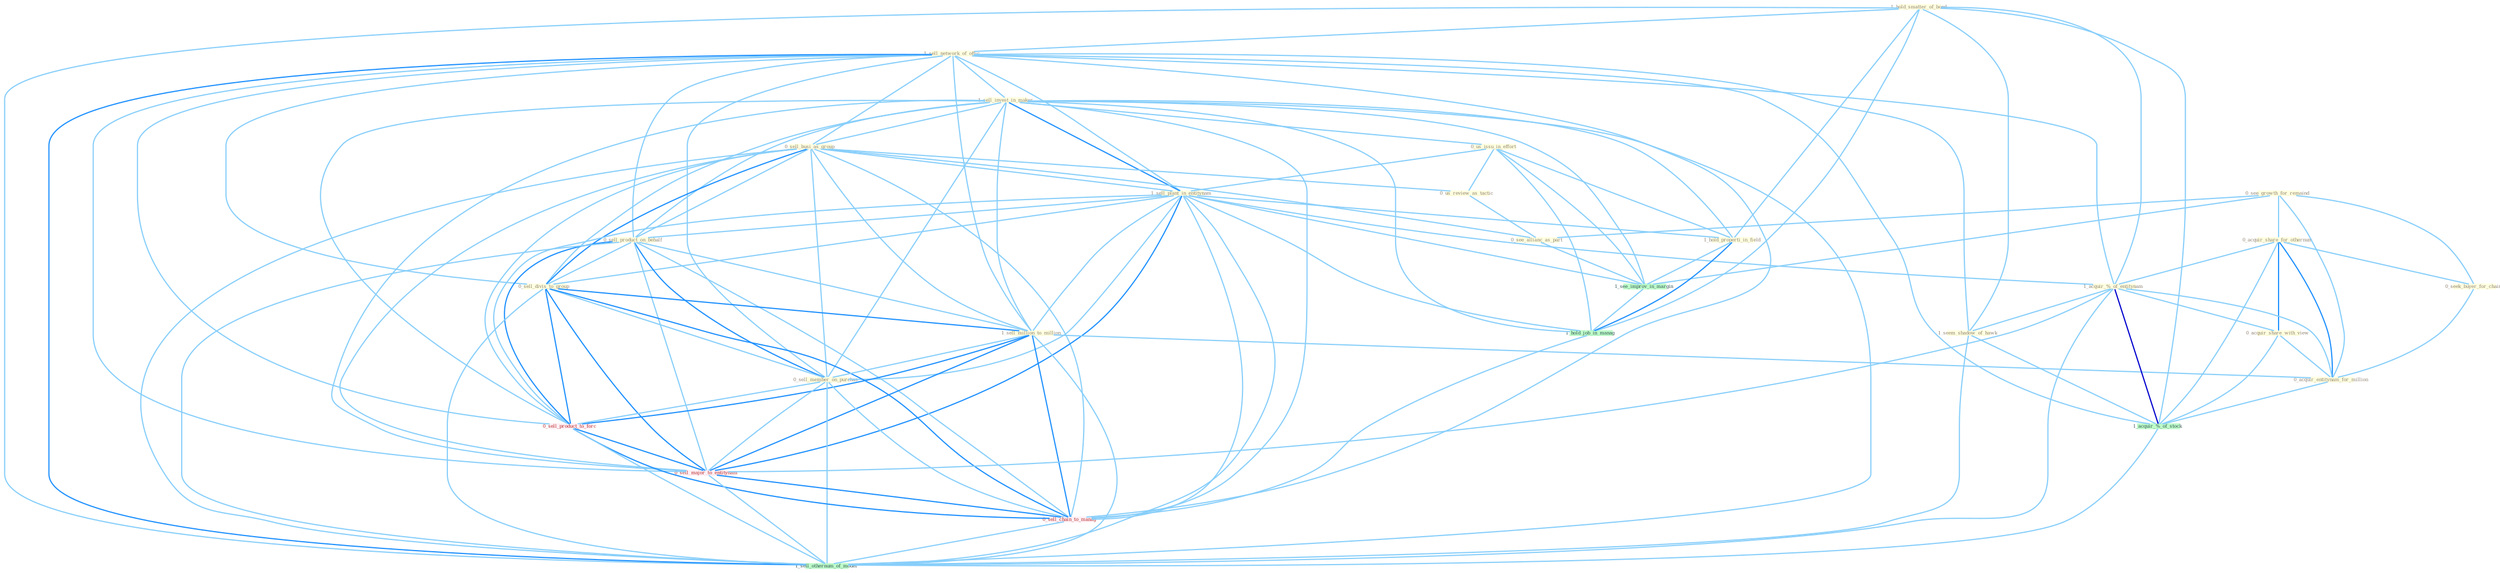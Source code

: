Graph G{ 
    node
    [shape=polygon,style=filled,width=.5,height=.06,color="#BDFCC9",fixedsize=true,fontsize=4,
    fontcolor="#2f4f4f"];
    {node
    [color="#ffffe0", fontcolor="#8b7d6b"] "0_see_growth_for_remaind " "0_acquir_share_for_othernum " "1_hold_smatter_of_bond " "1_sell_network_of_offic " "1_sell_invest_in_maker " "0_sell_busi_as_group " "0_us_issu_in_effort " "1_sell_plant_in_entitynam " "0_sell_product_on_behalf " "0_us_review_as_tactic " "0_sell_divis_to_group " "1_sell_million_to_million " "0_sell_member_on_purchas " "1_hold_properti_in_field " "0_seek_buyer_for_chain " "1_acquir_%_of_entitynam " "0_see_allianc_as_part " "1_seem_shadow_of_hawk " "0_acquir_share_with_view " "0_acquir_entitynam_for_million "}
{node [color="#fff0f5", fontcolor="#b22222"] "0_sell_product_to_forc " "0_sell_major_to_entitynam " "0_sell_chain_to_manag "}
edge [color="#B0E2FF"];

	"0_see_growth_for_remaind " -- "0_acquir_share_for_othernum " [w="1", color="#87cefa" ];
	"0_see_growth_for_remaind " -- "0_seek_buyer_for_chain " [w="1", color="#87cefa" ];
	"0_see_growth_for_remaind " -- "0_see_allianc_as_part " [w="1", color="#87cefa" ];
	"0_see_growth_for_remaind " -- "0_acquir_entitynam_for_million " [w="1", color="#87cefa" ];
	"0_see_growth_for_remaind " -- "1_see_improv_in_margin " [w="1", color="#87cefa" ];
	"0_acquir_share_for_othernum " -- "0_seek_buyer_for_chain " [w="1", color="#87cefa" ];
	"0_acquir_share_for_othernum " -- "1_acquir_%_of_entitynam " [w="1", color="#87cefa" ];
	"0_acquir_share_for_othernum " -- "0_acquir_share_with_view " [w="2", color="#1e90ff" , len=0.8];
	"0_acquir_share_for_othernum " -- "0_acquir_entitynam_for_million " [w="2", color="#1e90ff" , len=0.8];
	"0_acquir_share_for_othernum " -- "1_acquir_%_of_stock " [w="1", color="#87cefa" ];
	"1_hold_smatter_of_bond " -- "1_sell_network_of_offic " [w="1", color="#87cefa" ];
	"1_hold_smatter_of_bond " -- "1_hold_properti_in_field " [w="1", color="#87cefa" ];
	"1_hold_smatter_of_bond " -- "1_acquir_%_of_entitynam " [w="1", color="#87cefa" ];
	"1_hold_smatter_of_bond " -- "1_seem_shadow_of_hawk " [w="1", color="#87cefa" ];
	"1_hold_smatter_of_bond " -- "1_acquir_%_of_stock " [w="1", color="#87cefa" ];
	"1_hold_smatter_of_bond " -- "1_hold_job_in_manag " [w="1", color="#87cefa" ];
	"1_hold_smatter_of_bond " -- "1_sell_othernum_of_model " [w="1", color="#87cefa" ];
	"1_sell_network_of_offic " -- "1_sell_invest_in_maker " [w="1", color="#87cefa" ];
	"1_sell_network_of_offic " -- "0_sell_busi_as_group " [w="1", color="#87cefa" ];
	"1_sell_network_of_offic " -- "1_sell_plant_in_entitynam " [w="1", color="#87cefa" ];
	"1_sell_network_of_offic " -- "0_sell_product_on_behalf " [w="1", color="#87cefa" ];
	"1_sell_network_of_offic " -- "0_sell_divis_to_group " [w="1", color="#87cefa" ];
	"1_sell_network_of_offic " -- "1_sell_million_to_million " [w="1", color="#87cefa" ];
	"1_sell_network_of_offic " -- "0_sell_member_on_purchas " [w="1", color="#87cefa" ];
	"1_sell_network_of_offic " -- "1_acquir_%_of_entitynam " [w="1", color="#87cefa" ];
	"1_sell_network_of_offic " -- "1_seem_shadow_of_hawk " [w="1", color="#87cefa" ];
	"1_sell_network_of_offic " -- "1_acquir_%_of_stock " [w="1", color="#87cefa" ];
	"1_sell_network_of_offic " -- "0_sell_product_to_forc " [w="1", color="#87cefa" ];
	"1_sell_network_of_offic " -- "0_sell_major_to_entitynam " [w="1", color="#87cefa" ];
	"1_sell_network_of_offic " -- "0_sell_chain_to_manag " [w="1", color="#87cefa" ];
	"1_sell_network_of_offic " -- "1_sell_othernum_of_model " [w="2", color="#1e90ff" , len=0.8];
	"1_sell_invest_in_maker " -- "0_sell_busi_as_group " [w="1", color="#87cefa" ];
	"1_sell_invest_in_maker " -- "0_us_issu_in_effort " [w="1", color="#87cefa" ];
	"1_sell_invest_in_maker " -- "1_sell_plant_in_entitynam " [w="2", color="#1e90ff" , len=0.8];
	"1_sell_invest_in_maker " -- "0_sell_product_on_behalf " [w="1", color="#87cefa" ];
	"1_sell_invest_in_maker " -- "0_sell_divis_to_group " [w="1", color="#87cefa" ];
	"1_sell_invest_in_maker " -- "1_sell_million_to_million " [w="1", color="#87cefa" ];
	"1_sell_invest_in_maker " -- "0_sell_member_on_purchas " [w="1", color="#87cefa" ];
	"1_sell_invest_in_maker " -- "1_hold_properti_in_field " [w="1", color="#87cefa" ];
	"1_sell_invest_in_maker " -- "1_see_improv_in_margin " [w="1", color="#87cefa" ];
	"1_sell_invest_in_maker " -- "1_hold_job_in_manag " [w="1", color="#87cefa" ];
	"1_sell_invest_in_maker " -- "0_sell_product_to_forc " [w="1", color="#87cefa" ];
	"1_sell_invest_in_maker " -- "0_sell_major_to_entitynam " [w="1", color="#87cefa" ];
	"1_sell_invest_in_maker " -- "0_sell_chain_to_manag " [w="1", color="#87cefa" ];
	"1_sell_invest_in_maker " -- "1_sell_othernum_of_model " [w="1", color="#87cefa" ];
	"0_sell_busi_as_group " -- "1_sell_plant_in_entitynam " [w="1", color="#87cefa" ];
	"0_sell_busi_as_group " -- "0_sell_product_on_behalf " [w="1", color="#87cefa" ];
	"0_sell_busi_as_group " -- "0_us_review_as_tactic " [w="1", color="#87cefa" ];
	"0_sell_busi_as_group " -- "0_sell_divis_to_group " [w="2", color="#1e90ff" , len=0.8];
	"0_sell_busi_as_group " -- "1_sell_million_to_million " [w="1", color="#87cefa" ];
	"0_sell_busi_as_group " -- "0_sell_member_on_purchas " [w="1", color="#87cefa" ];
	"0_sell_busi_as_group " -- "0_see_allianc_as_part " [w="1", color="#87cefa" ];
	"0_sell_busi_as_group " -- "0_sell_product_to_forc " [w="1", color="#87cefa" ];
	"0_sell_busi_as_group " -- "0_sell_major_to_entitynam " [w="1", color="#87cefa" ];
	"0_sell_busi_as_group " -- "0_sell_chain_to_manag " [w="1", color="#87cefa" ];
	"0_sell_busi_as_group " -- "1_sell_othernum_of_model " [w="1", color="#87cefa" ];
	"0_us_issu_in_effort " -- "1_sell_plant_in_entitynam " [w="1", color="#87cefa" ];
	"0_us_issu_in_effort " -- "0_us_review_as_tactic " [w="1", color="#87cefa" ];
	"0_us_issu_in_effort " -- "1_hold_properti_in_field " [w="1", color="#87cefa" ];
	"0_us_issu_in_effort " -- "1_see_improv_in_margin " [w="1", color="#87cefa" ];
	"0_us_issu_in_effort " -- "1_hold_job_in_manag " [w="1", color="#87cefa" ];
	"1_sell_plant_in_entitynam " -- "0_sell_product_on_behalf " [w="1", color="#87cefa" ];
	"1_sell_plant_in_entitynam " -- "0_sell_divis_to_group " [w="1", color="#87cefa" ];
	"1_sell_plant_in_entitynam " -- "1_sell_million_to_million " [w="1", color="#87cefa" ];
	"1_sell_plant_in_entitynam " -- "0_sell_member_on_purchas " [w="1", color="#87cefa" ];
	"1_sell_plant_in_entitynam " -- "1_hold_properti_in_field " [w="1", color="#87cefa" ];
	"1_sell_plant_in_entitynam " -- "1_acquir_%_of_entitynam " [w="1", color="#87cefa" ];
	"1_sell_plant_in_entitynam " -- "1_see_improv_in_margin " [w="1", color="#87cefa" ];
	"1_sell_plant_in_entitynam " -- "1_hold_job_in_manag " [w="1", color="#87cefa" ];
	"1_sell_plant_in_entitynam " -- "0_sell_product_to_forc " [w="1", color="#87cefa" ];
	"1_sell_plant_in_entitynam " -- "0_sell_major_to_entitynam " [w="2", color="#1e90ff" , len=0.8];
	"1_sell_plant_in_entitynam " -- "0_sell_chain_to_manag " [w="1", color="#87cefa" ];
	"1_sell_plant_in_entitynam " -- "1_sell_othernum_of_model " [w="1", color="#87cefa" ];
	"0_sell_product_on_behalf " -- "0_sell_divis_to_group " [w="1", color="#87cefa" ];
	"0_sell_product_on_behalf " -- "1_sell_million_to_million " [w="1", color="#87cefa" ];
	"0_sell_product_on_behalf " -- "0_sell_member_on_purchas " [w="2", color="#1e90ff" , len=0.8];
	"0_sell_product_on_behalf " -- "0_sell_product_to_forc " [w="2", color="#1e90ff" , len=0.8];
	"0_sell_product_on_behalf " -- "0_sell_major_to_entitynam " [w="1", color="#87cefa" ];
	"0_sell_product_on_behalf " -- "0_sell_chain_to_manag " [w="1", color="#87cefa" ];
	"0_sell_product_on_behalf " -- "1_sell_othernum_of_model " [w="1", color="#87cefa" ];
	"0_us_review_as_tactic " -- "0_see_allianc_as_part " [w="1", color="#87cefa" ];
	"0_sell_divis_to_group " -- "1_sell_million_to_million " [w="2", color="#1e90ff" , len=0.8];
	"0_sell_divis_to_group " -- "0_sell_member_on_purchas " [w="1", color="#87cefa" ];
	"0_sell_divis_to_group " -- "0_sell_product_to_forc " [w="2", color="#1e90ff" , len=0.8];
	"0_sell_divis_to_group " -- "0_sell_major_to_entitynam " [w="2", color="#1e90ff" , len=0.8];
	"0_sell_divis_to_group " -- "0_sell_chain_to_manag " [w="2", color="#1e90ff" , len=0.8];
	"0_sell_divis_to_group " -- "1_sell_othernum_of_model " [w="1", color="#87cefa" ];
	"1_sell_million_to_million " -- "0_sell_member_on_purchas " [w="1", color="#87cefa" ];
	"1_sell_million_to_million " -- "0_acquir_entitynam_for_million " [w="1", color="#87cefa" ];
	"1_sell_million_to_million " -- "0_sell_product_to_forc " [w="2", color="#1e90ff" , len=0.8];
	"1_sell_million_to_million " -- "0_sell_major_to_entitynam " [w="2", color="#1e90ff" , len=0.8];
	"1_sell_million_to_million " -- "0_sell_chain_to_manag " [w="2", color="#1e90ff" , len=0.8];
	"1_sell_million_to_million " -- "1_sell_othernum_of_model " [w="1", color="#87cefa" ];
	"0_sell_member_on_purchas " -- "0_sell_product_to_forc " [w="1", color="#87cefa" ];
	"0_sell_member_on_purchas " -- "0_sell_major_to_entitynam " [w="1", color="#87cefa" ];
	"0_sell_member_on_purchas " -- "0_sell_chain_to_manag " [w="1", color="#87cefa" ];
	"0_sell_member_on_purchas " -- "1_sell_othernum_of_model " [w="1", color="#87cefa" ];
	"1_hold_properti_in_field " -- "1_see_improv_in_margin " [w="1", color="#87cefa" ];
	"1_hold_properti_in_field " -- "1_hold_job_in_manag " [w="2", color="#1e90ff" , len=0.8];
	"0_seek_buyer_for_chain " -- "0_acquir_entitynam_for_million " [w="1", color="#87cefa" ];
	"1_acquir_%_of_entitynam " -- "1_seem_shadow_of_hawk " [w="1", color="#87cefa" ];
	"1_acquir_%_of_entitynam " -- "0_acquir_share_with_view " [w="1", color="#87cefa" ];
	"1_acquir_%_of_entitynam " -- "0_acquir_entitynam_for_million " [w="1", color="#87cefa" ];
	"1_acquir_%_of_entitynam " -- "1_acquir_%_of_stock " [w="3", color="#0000cd" , len=0.6];
	"1_acquir_%_of_entitynam " -- "0_sell_major_to_entitynam " [w="1", color="#87cefa" ];
	"1_acquir_%_of_entitynam " -- "1_sell_othernum_of_model " [w="1", color="#87cefa" ];
	"0_see_allianc_as_part " -- "1_see_improv_in_margin " [w="1", color="#87cefa" ];
	"1_seem_shadow_of_hawk " -- "1_acquir_%_of_stock " [w="1", color="#87cefa" ];
	"1_seem_shadow_of_hawk " -- "1_sell_othernum_of_model " [w="1", color="#87cefa" ];
	"0_acquir_share_with_view " -- "0_acquir_entitynam_for_million " [w="1", color="#87cefa" ];
	"0_acquir_share_with_view " -- "1_acquir_%_of_stock " [w="1", color="#87cefa" ];
	"0_acquir_entitynam_for_million " -- "1_acquir_%_of_stock " [w="1", color="#87cefa" ];
	"1_see_improv_in_margin " -- "1_hold_job_in_manag " [w="1", color="#87cefa" ];
	"1_acquir_%_of_stock " -- "1_sell_othernum_of_model " [w="1", color="#87cefa" ];
	"1_hold_job_in_manag " -- "0_sell_chain_to_manag " [w="1", color="#87cefa" ];
	"0_sell_product_to_forc " -- "0_sell_major_to_entitynam " [w="2", color="#1e90ff" , len=0.8];
	"0_sell_product_to_forc " -- "0_sell_chain_to_manag " [w="2", color="#1e90ff" , len=0.8];
	"0_sell_product_to_forc " -- "1_sell_othernum_of_model " [w="1", color="#87cefa" ];
	"0_sell_major_to_entitynam " -- "0_sell_chain_to_manag " [w="2", color="#1e90ff" , len=0.8];
	"0_sell_major_to_entitynam " -- "1_sell_othernum_of_model " [w="1", color="#87cefa" ];
	"0_sell_chain_to_manag " -- "1_sell_othernum_of_model " [w="1", color="#87cefa" ];
}
